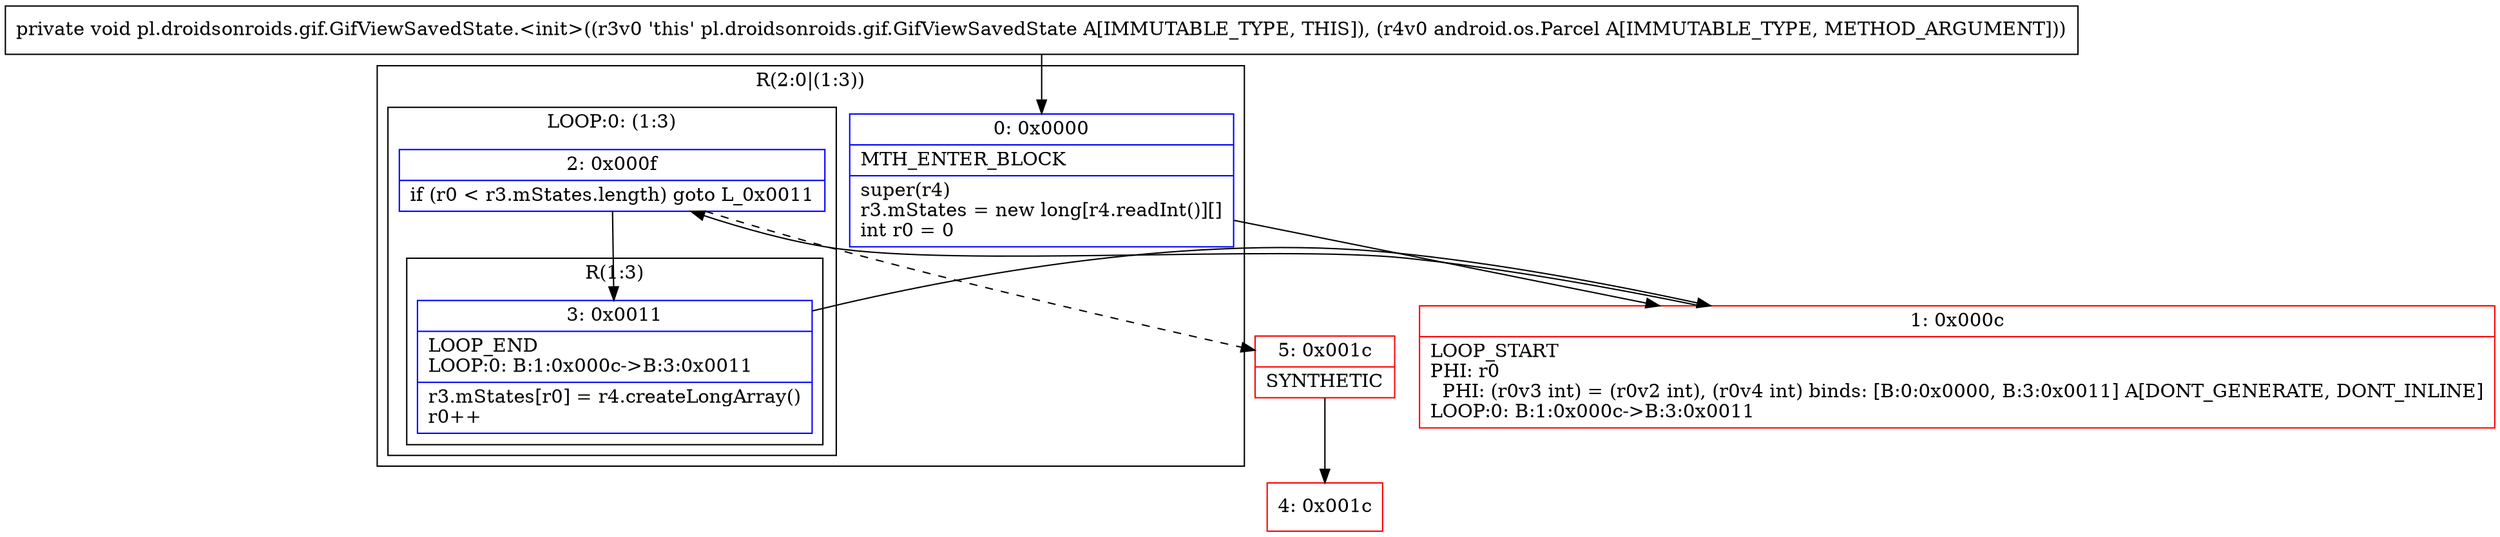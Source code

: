 digraph "CFG forpl.droidsonroids.gif.GifViewSavedState.\<init\>(Landroid\/os\/Parcel;)V" {
subgraph cluster_Region_1777379079 {
label = "R(2:0|(1:3))";
node [shape=record,color=blue];
Node_0 [shape=record,label="{0\:\ 0x0000|MTH_ENTER_BLOCK\l|super(r4)\lr3.mStates = new long[r4.readInt()][]\lint r0 = 0\l}"];
subgraph cluster_LoopRegion_1804776479 {
label = "LOOP:0: (1:3)";
node [shape=record,color=blue];
Node_2 [shape=record,label="{2\:\ 0x000f|if (r0 \< r3.mStates.length) goto L_0x0011\l}"];
subgraph cluster_Region_892410110 {
label = "R(1:3)";
node [shape=record,color=blue];
Node_3 [shape=record,label="{3\:\ 0x0011|LOOP_END\lLOOP:0: B:1:0x000c\-\>B:3:0x0011\l|r3.mStates[r0] = r4.createLongArray()\lr0++\l}"];
}
}
}
Node_1 [shape=record,color=red,label="{1\:\ 0x000c|LOOP_START\lPHI: r0 \l  PHI: (r0v3 int) = (r0v2 int), (r0v4 int) binds: [B:0:0x0000, B:3:0x0011] A[DONT_GENERATE, DONT_INLINE]\lLOOP:0: B:1:0x000c\-\>B:3:0x0011\l}"];
Node_4 [shape=record,color=red,label="{4\:\ 0x001c}"];
Node_5 [shape=record,color=red,label="{5\:\ 0x001c|SYNTHETIC\l}"];
MethodNode[shape=record,label="{private void pl.droidsonroids.gif.GifViewSavedState.\<init\>((r3v0 'this' pl.droidsonroids.gif.GifViewSavedState A[IMMUTABLE_TYPE, THIS]), (r4v0 android.os.Parcel A[IMMUTABLE_TYPE, METHOD_ARGUMENT])) }"];
MethodNode -> Node_0;
Node_0 -> Node_1;
Node_2 -> Node_3;
Node_2 -> Node_5[style=dashed];
Node_3 -> Node_1;
Node_1 -> Node_2;
Node_5 -> Node_4;
}

